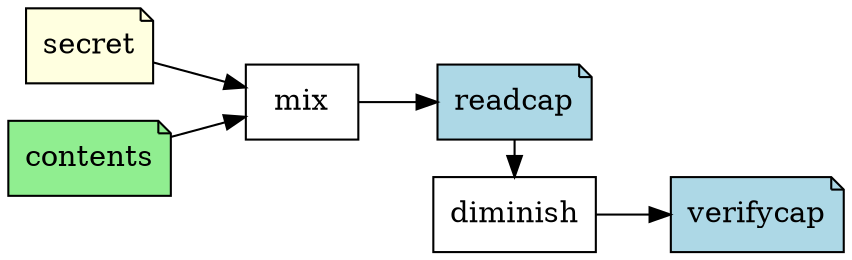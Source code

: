 digraph {
        graph [rankdir=LR, bgcolor=transparent, imagepath="media"];
        
        secret [shape="note", style="filled", fillcolor="lightyellow"];        
        contents [shape="note", style="filled", fillcolor="lightgreen"];

        mix [shape="box", style="filled", fillcolor="white"];        

        subgraph {
                rank=same;
                
                r [label="readcap", shape="note", style="filled", fillcolor="lightblue"];      
                diminish [label="diminish", shape="box", style="filled", fillcolor="white"];
        }        
        
        v [label="verifycap", shape="note", style="filled", fillcolor="lightblue"];
        
        secret -> mix;
        contents -> mix;
        mix -> r -> diminish -> v;
}
